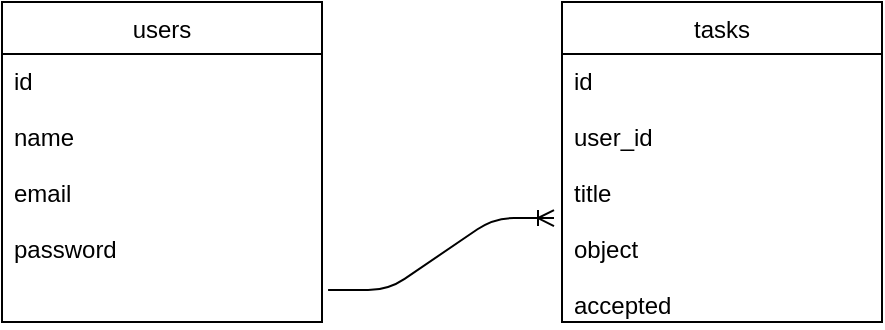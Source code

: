 <mxfile version="13.9.9" type="device"><diagram id="mjKYRN3m0h24ixsq15uc" name="Page-1"><mxGraphModel dx="852" dy="504" grid="1" gridSize="10" guides="1" tooltips="1" connect="1" arrows="1" fold="1" page="1" pageScale="1" pageWidth="850" pageHeight="1100" math="0" shadow="0"><root><mxCell id="0"/><mxCell id="1" parent="0"/><mxCell id="ZqChActeXk12a0dLagfX-1" value="users" style="swimlane;fontStyle=0;childLayout=stackLayout;horizontal=1;startSize=26;fillColor=none;horizontalStack=0;resizeParent=1;resizeParentMax=0;resizeLast=0;collapsible=1;marginBottom=0;" vertex="1" parent="1"><mxGeometry x="320" y="200" width="160" height="160" as="geometry"/></mxCell><mxCell id="ZqChActeXk12a0dLagfX-2" value="id&#10;&#10;name&#10;&#10;email&#10;&#10;password" style="text;strokeColor=none;fillColor=none;align=left;verticalAlign=top;spacingLeft=4;spacingRight=4;overflow=hidden;rotatable=0;points=[[0,0.5],[1,0.5]];portConstraint=eastwest;" vertex="1" parent="ZqChActeXk12a0dLagfX-1"><mxGeometry y="26" width="160" height="134" as="geometry"/></mxCell><mxCell id="ZqChActeXk12a0dLagfX-5" value="tasks" style="swimlane;fontStyle=0;childLayout=stackLayout;horizontal=1;startSize=26;fillColor=none;horizontalStack=0;resizeParent=1;resizeParentMax=0;resizeLast=0;collapsible=1;marginBottom=0;" vertex="1" parent="1"><mxGeometry x="600" y="200" width="160" height="160" as="geometry"/></mxCell><mxCell id="ZqChActeXk12a0dLagfX-6" value="id&#10;&#10;user_id&#10;&#10;title&#10;&#10;object&#10;&#10;accepted" style="text;strokeColor=none;fillColor=none;align=left;verticalAlign=top;spacingLeft=4;spacingRight=4;overflow=hidden;rotatable=0;points=[[0,0.5],[1,0.5]];portConstraint=eastwest;" vertex="1" parent="ZqChActeXk12a0dLagfX-5"><mxGeometry y="26" width="160" height="134" as="geometry"/></mxCell><mxCell id="ZqChActeXk12a0dLagfX-7" value="" style="edgeStyle=entityRelationEdgeStyle;fontSize=12;html=1;endArrow=ERoneToMany;entryX=-0.025;entryY=0.612;entryDx=0;entryDy=0;entryPerimeter=0;exitX=1.019;exitY=0.881;exitDx=0;exitDy=0;exitPerimeter=0;" edge="1" parent="1" source="ZqChActeXk12a0dLagfX-2" target="ZqChActeXk12a0dLagfX-6"><mxGeometry width="100" height="100" relative="1" as="geometry"><mxPoint x="510" y="500" as="sourcePoint"/><mxPoint x="610" y="400" as="targetPoint"/></mxGeometry></mxCell></root></mxGraphModel></diagram></mxfile>